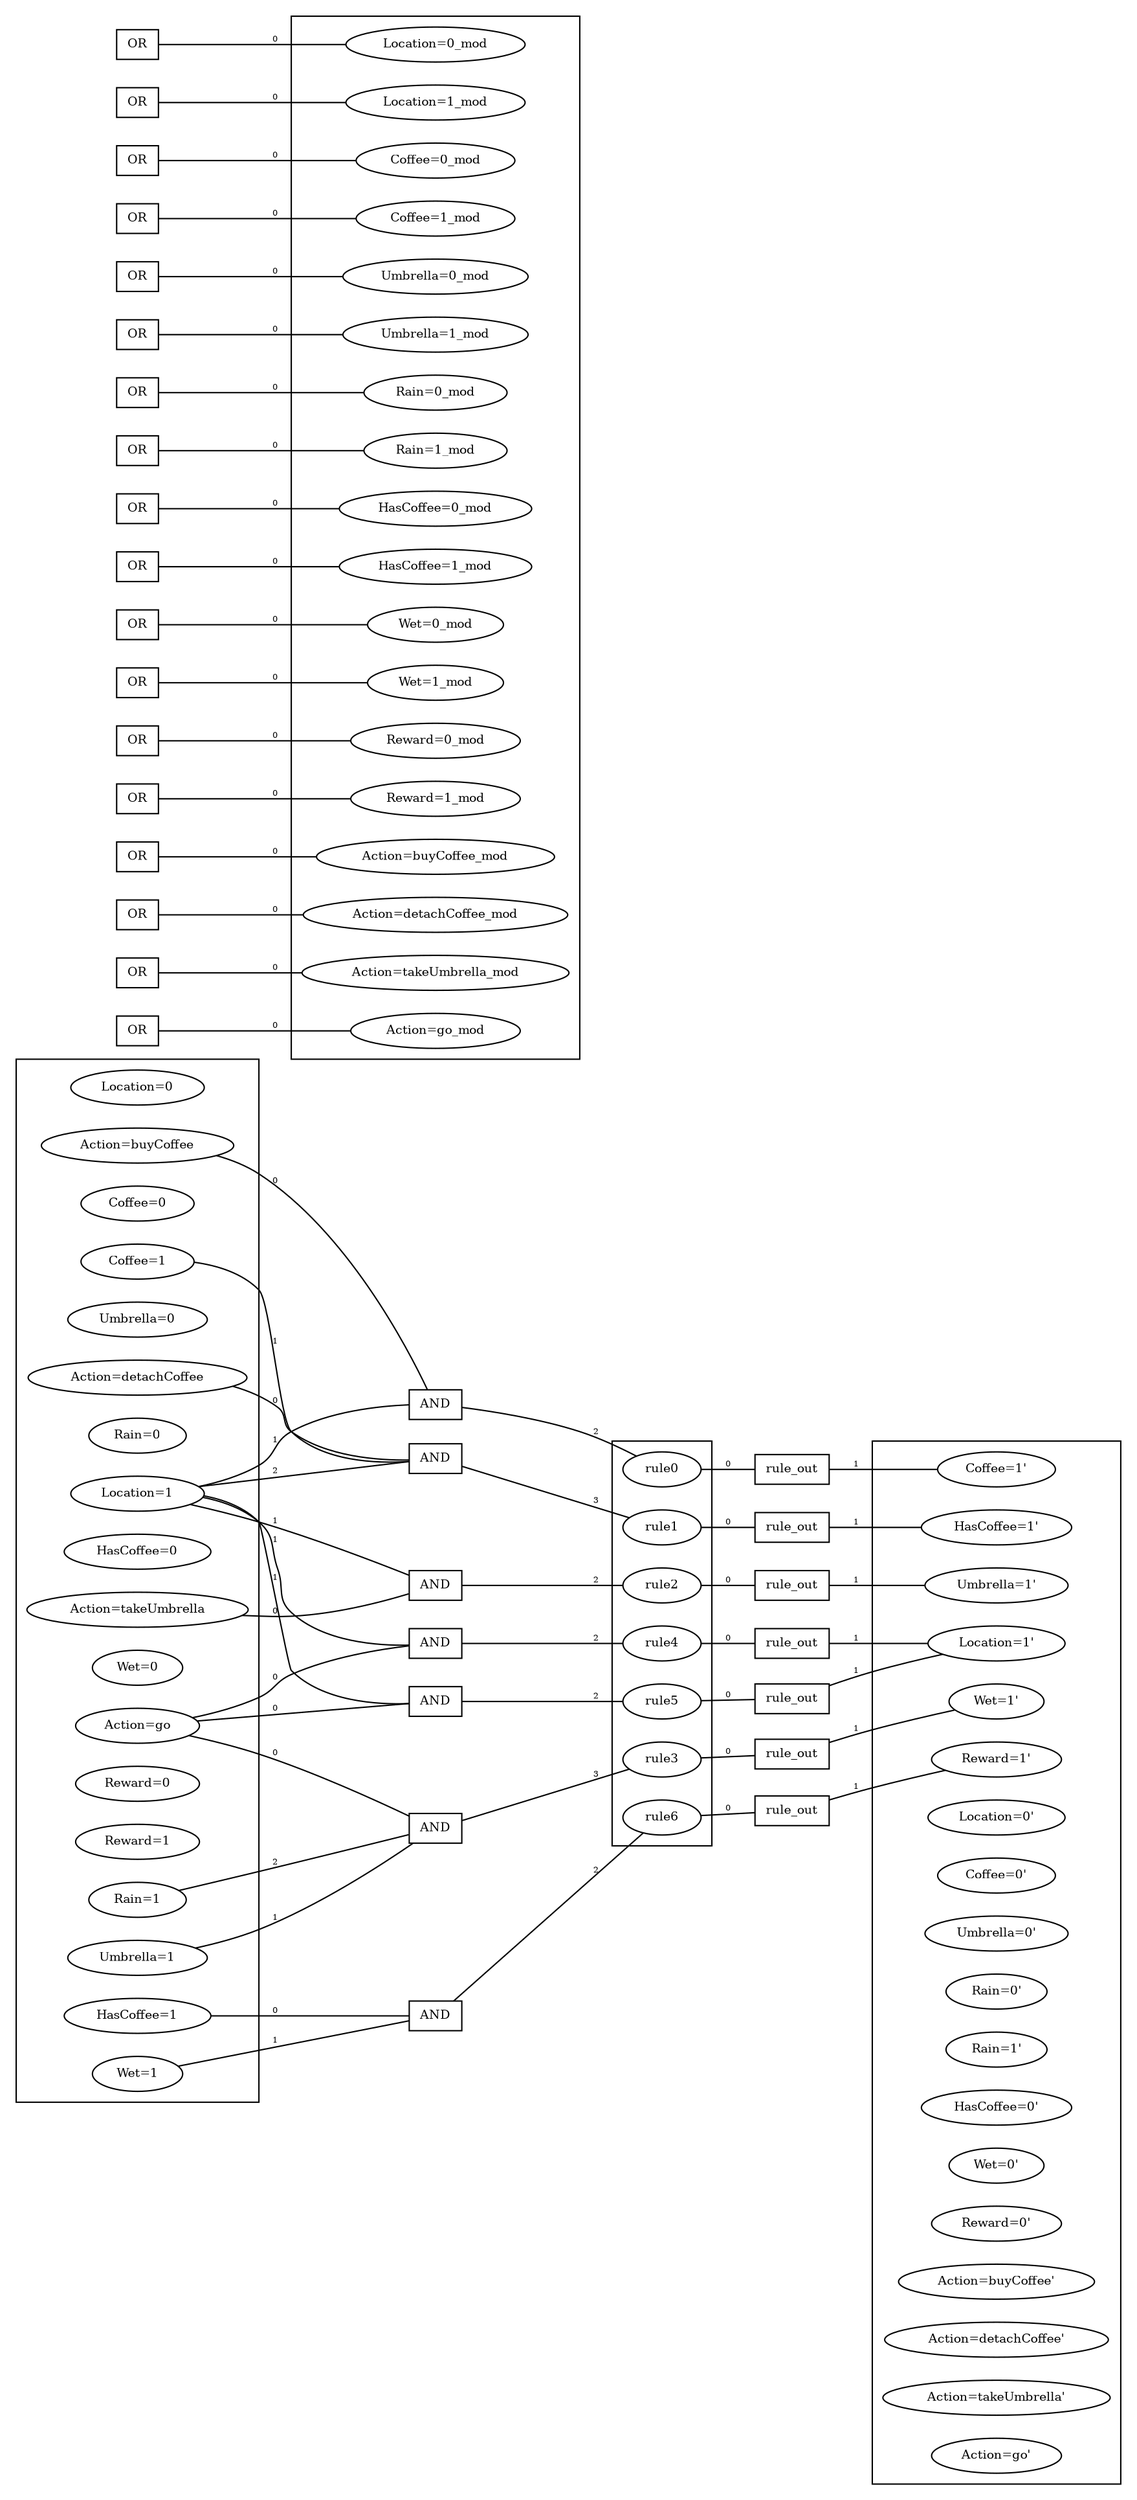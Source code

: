 graph G{
graph [ rankdir="LR", clusterrank="local" ];
node [ fontsize=9, width=.3, height=.3 ];
edge [ arrowtail=dot, arrowsize=.5, fontsize=6 ];
subgraph cluster_time0{
0 [ label="Location=0", shape=ellipse ];
1 [ label="Location=1", shape=ellipse ];
2 [ label="Coffee=0", shape=ellipse ];
3 [ label="Coffee=1", shape=ellipse ];
4 [ label="Umbrella=0", shape=ellipse ];
5 [ label="Umbrella=1", shape=ellipse ];
6 [ label="Rain=0", shape=ellipse ];
7 [ label="Rain=1", shape=ellipse ];
8 [ label="HasCoffee=0", shape=ellipse ];
9 [ label="HasCoffee=1", shape=ellipse ];
10 [ label="Wet=0", shape=ellipse ];
11 [ label="Wet=1", shape=ellipse ];
12 [ label="Reward=0", shape=ellipse ];
13 [ label="Reward=1", shape=ellipse ];
14 [ label="Action=buyCoffee", shape=ellipse ];
15 [ label="Action=detachCoffee", shape=ellipse ];
16 [ label="Action=takeUmbrella", shape=ellipse ];
17 [ label="Action=go", shape=ellipse ];
}
18 [ label="AND", shape=box ];
14 -- 18 [ label=0 ];
1 -- 18 [ label=1 ];
18 -- 25 [ label=2 ];
19 [ label="AND", shape=box ];
15 -- 19 [ label=0 ];
3 -- 19 [ label=1 ];
1 -- 19 [ label=2 ];
19 -- 26 [ label=3 ];
20 [ label="AND", shape=box ];
16 -- 20 [ label=0 ];
1 -- 20 [ label=1 ];
20 -- 27 [ label=2 ];
21 [ label="AND", shape=box ];
17 -- 21 [ label=0 ];
5 -- 21 [ label=1 ];
7 -- 21 [ label=2 ];
21 -- 28 [ label=3 ];
22 [ label="AND", shape=box ];
17 -- 22 [ label=0 ];
1 -- 22 [ label=1 ];
22 -- 29 [ label=2 ];
23 [ label="AND", shape=box ];
17 -- 23 [ label=0 ];
1 -- 23 [ label=1 ];
23 -- 30 [ label=2 ];
24 [ label="AND", shape=box ];
9 -- 24 [ label=0 ];
11 -- 24 [ label=1 ];
24 -- 31 [ label=2 ];
subgraph cluster_time1{
25 [ label="rule0", shape=ellipse ];
26 [ label="rule1", shape=ellipse ];
27 [ label="rule2", shape=ellipse ];
28 [ label="rule3", shape=ellipse ];
29 [ label="rule4", shape=ellipse ];
30 [ label="rule5", shape=ellipse ];
31 [ label="rule6", shape=ellipse ];
}
32 [ label="OR", shape=box ];
32 -- 50 [ label=0 ];
33 [ label="OR", shape=box ];
33 -- 51 [ label=0 ];
34 [ label="OR", shape=box ];
34 -- 52 [ label=0 ];
35 [ label="OR", shape=box ];
35 -- 53 [ label=0 ];
36 [ label="OR", shape=box ];
36 -- 54 [ label=0 ];
37 [ label="OR", shape=box ];
37 -- 55 [ label=0 ];
38 [ label="OR", shape=box ];
38 -- 56 [ label=0 ];
39 [ label="OR", shape=box ];
39 -- 57 [ label=0 ];
40 [ label="OR", shape=box ];
40 -- 58 [ label=0 ];
41 [ label="OR", shape=box ];
41 -- 59 [ label=0 ];
42 [ label="OR", shape=box ];
42 -- 60 [ label=0 ];
43 [ label="OR", shape=box ];
43 -- 61 [ label=0 ];
44 [ label="OR", shape=box ];
44 -- 62 [ label=0 ];
45 [ label="OR", shape=box ];
45 -- 63 [ label=0 ];
46 [ label="OR", shape=box ];
46 -- 64 [ label=0 ];
47 [ label="OR", shape=box ];
47 -- 65 [ label=0 ];
48 [ label="OR", shape=box ];
48 -- 66 [ label=0 ];
49 [ label="OR", shape=box ];
49 -- 67 [ label=0 ];
subgraph cluster_time3{
50 [ label="Location=0_mod", shape=ellipse ];
51 [ label="Location=1_mod", shape=ellipse ];
52 [ label="Coffee=0_mod", shape=ellipse ];
53 [ label="Coffee=1_mod", shape=ellipse ];
54 [ label="Umbrella=0_mod", shape=ellipse ];
55 [ label="Umbrella=1_mod", shape=ellipse ];
56 [ label="Rain=0_mod", shape=ellipse ];
57 [ label="Rain=1_mod", shape=ellipse ];
58 [ label="HasCoffee=0_mod", shape=ellipse ];
59 [ label="HasCoffee=1_mod", shape=ellipse ];
60 [ label="Wet=0_mod", shape=ellipse ];
61 [ label="Wet=1_mod", shape=ellipse ];
62 [ label="Reward=0_mod", shape=ellipse ];
63 [ label="Reward=1_mod", shape=ellipse ];
64 [ label="Action=buyCoffee_mod", shape=ellipse ];
65 [ label="Action=detachCoffee_mod", shape=ellipse ];
66 [ label="Action=takeUmbrella_mod", shape=ellipse ];
67 [ label="Action=go_mod", shape=ellipse ];
}
68 [ label="rule_out", shape=box ];
25 -- 68 [ label=0 ];
68 -- 78 [ label=1 ];
69 [ label="rule_out", shape=box ];
26 -- 69 [ label=0 ];
69 -- 84 [ label=1 ];
70 [ label="rule_out", shape=box ];
27 -- 70 [ label=0 ];
70 -- 80 [ label=1 ];
71 [ label="rule_out", shape=box ];
28 -- 71 [ label=0 ];
71 -- 86 [ label=1 ];
72 [ label="rule_out", shape=box ];
29 -- 72 [ label=0 ];
72 -- 76 [ label=1 ];
73 [ label="rule_out", shape=box ];
30 -- 73 [ label=0 ];
73 -- 76 [ label=1 ];
74 [ label="rule_out", shape=box ];
31 -- 74 [ label=0 ];
74 -- 88 [ label=1 ];
subgraph cluster_time4{
75 [ label="Location=0'", shape=ellipse ];
76 [ label="Location=1'", shape=ellipse ];
77 [ label="Coffee=0'", shape=ellipse ];
78 [ label="Coffee=1'", shape=ellipse ];
79 [ label="Umbrella=0'", shape=ellipse ];
80 [ label="Umbrella=1'", shape=ellipse ];
81 [ label="Rain=0'", shape=ellipse ];
82 [ label="Rain=1'", shape=ellipse ];
83 [ label="HasCoffee=0'", shape=ellipse ];
84 [ label="HasCoffee=1'", shape=ellipse ];
85 [ label="Wet=0'", shape=ellipse ];
86 [ label="Wet=1'", shape=ellipse ];
87 [ label="Reward=0'", shape=ellipse ];
88 [ label="Reward=1'", shape=ellipse ];
89 [ label="Action=buyCoffee'", shape=ellipse ];
90 [ label="Action=detachCoffee'", shape=ellipse ];
91 [ label="Action=takeUmbrella'", shape=ellipse ];
92 [ label="Action=go'", shape=ellipse ];
}
}
